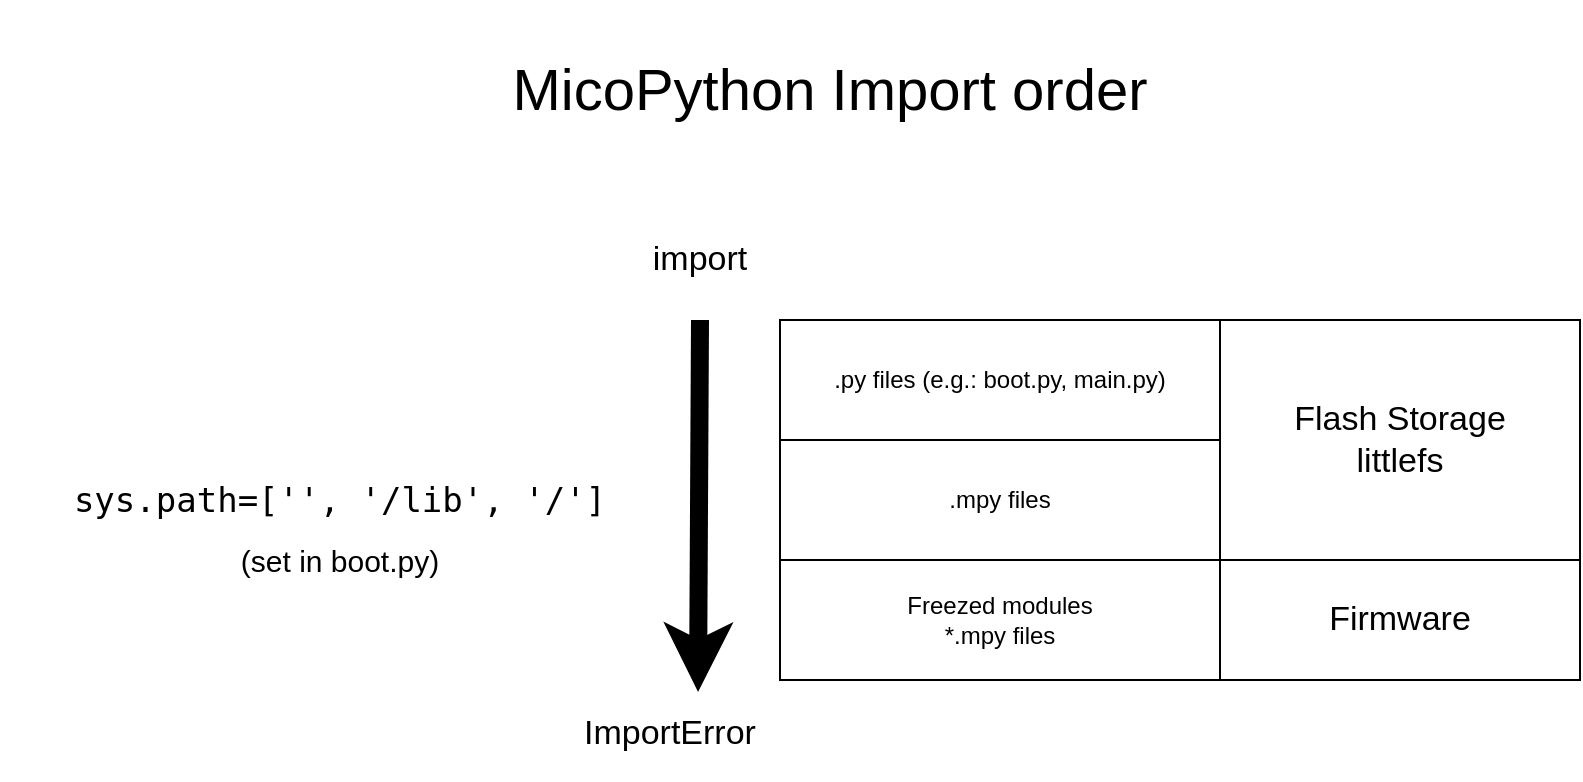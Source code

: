 <mxfile version="12.5.5" type="github">
  <diagram id="qtmqBv3Np6tCk3zfC_sV" name="Page-1">
    <mxGraphModel dx="1422" dy="852" grid="1" gridSize="10" guides="1" tooltips="1" connect="1" arrows="1" fold="1" page="1" pageScale="1" pageWidth="827" pageHeight="1169" math="0" shadow="0">
      <root>
        <mxCell id="0"/>
        <mxCell id="1" parent="0"/>
        <mxCell id="J6wr84rkxsLZI4wiytHK-1" value="" style="endArrow=classic;html=1;fontSize=17;strokeWidth=9;entryX=0.454;entryY=-0.1;entryDx=0;entryDy=0;entryPerimeter=0;" parent="1" target="J6wr84rkxsLZI4wiytHK-9" edge="1">
          <mxGeometry width="50" height="50" relative="1" as="geometry">
            <mxPoint x="350" y="270" as="sourcePoint"/>
            <mxPoint x="350" y="430" as="targetPoint"/>
          </mxGeometry>
        </mxCell>
        <mxCell id="J6wr84rkxsLZI4wiytHK-2" value="" style="group" parent="1" vertex="1" connectable="0">
          <mxGeometry x="390" y="270" width="220" height="180" as="geometry"/>
        </mxCell>
        <mxCell id="J6wr84rkxsLZI4wiytHK-3" value="&lt;div&gt;Freezed modules&lt;/div&gt;&lt;div&gt;*.mpy files&lt;br&gt;&lt;/div&gt;" style="rounded=0;whiteSpace=wrap;html=1;" parent="J6wr84rkxsLZI4wiytHK-2" vertex="1">
          <mxGeometry y="120" width="220.0" height="60" as="geometry"/>
        </mxCell>
        <mxCell id="J6wr84rkxsLZI4wiytHK-4" value=".mpy files" style="rounded=0;whiteSpace=wrap;html=1;" parent="J6wr84rkxsLZI4wiytHK-2" vertex="1">
          <mxGeometry y="60" width="220.0" height="60" as="geometry"/>
        </mxCell>
        <mxCell id="J6wr84rkxsLZI4wiytHK-5" value=".py files (e.g.: boot.py, main.py)" style="rounded=0;whiteSpace=wrap;html=1;" parent="J6wr84rkxsLZI4wiytHK-2" vertex="1">
          <mxGeometry width="220.0" height="60" as="geometry"/>
        </mxCell>
        <mxCell id="J6wr84rkxsLZI4wiytHK-6" value="&lt;pre&gt;sys.path=[&#39;&#39;, &#39;/lib&#39;, &#39;/&#39;]&lt;/pre&gt;" style="text;html=1;strokeColor=none;fillColor=none;align=center;verticalAlign=middle;whiteSpace=wrap;rounded=0;fontSize=17;" parent="1" vertex="1">
          <mxGeometry y="350" width="340" height="20" as="geometry"/>
        </mxCell>
        <mxCell id="J6wr84rkxsLZI4wiytHK-7" value="&lt;div&gt;Flash Storage&lt;/div&gt;&lt;div&gt;littlefs&lt;br&gt;&lt;/div&gt;" style="rounded=0;whiteSpace=wrap;html=1;fontSize=17;" parent="1" vertex="1">
          <mxGeometry x="610" y="270" width="180" height="120" as="geometry"/>
        </mxCell>
        <mxCell id="J6wr84rkxsLZI4wiytHK-8" value="Firmware" style="rounded=0;whiteSpace=wrap;html=1;fontSize=17;" parent="1" vertex="1">
          <mxGeometry x="610" y="390" width="180" height="60" as="geometry"/>
        </mxCell>
        <mxCell id="J6wr84rkxsLZI4wiytHK-9" value="ImportError" style="text;html=1;fontSize=17;" parent="1" vertex="1">
          <mxGeometry x="290" y="460" width="130" height="40" as="geometry"/>
        </mxCell>
        <mxCell id="J6wr84rkxsLZI4wiytHK-10" value="import" style="text;html=1;strokeColor=none;fillColor=none;align=center;verticalAlign=middle;whiteSpace=wrap;rounded=0;fontSize=17;" parent="1" vertex="1">
          <mxGeometry x="330" y="230" width="40" height="20" as="geometry"/>
        </mxCell>
        <mxCell id="chT64OD76QQa2lt0IHZ1-1" value="MicoPython Import order" style="text;html=1;strokeColor=none;fillColor=none;align=center;verticalAlign=middle;whiteSpace=wrap;rounded=0;fontSize=29;" vertex="1" parent="1">
          <mxGeometry x="40" y="110" width="750" height="90" as="geometry"/>
        </mxCell>
        <mxCell id="chT64OD76QQa2lt0IHZ1-2" value="(set in boot.py)" style="text;html=1;strokeColor=none;fillColor=none;align=center;verticalAlign=middle;whiteSpace=wrap;rounded=0;fontSize=15;" vertex="1" parent="1">
          <mxGeometry x="85" y="380" width="170" height="20" as="geometry"/>
        </mxCell>
      </root>
    </mxGraphModel>
  </diagram>
</mxfile>
